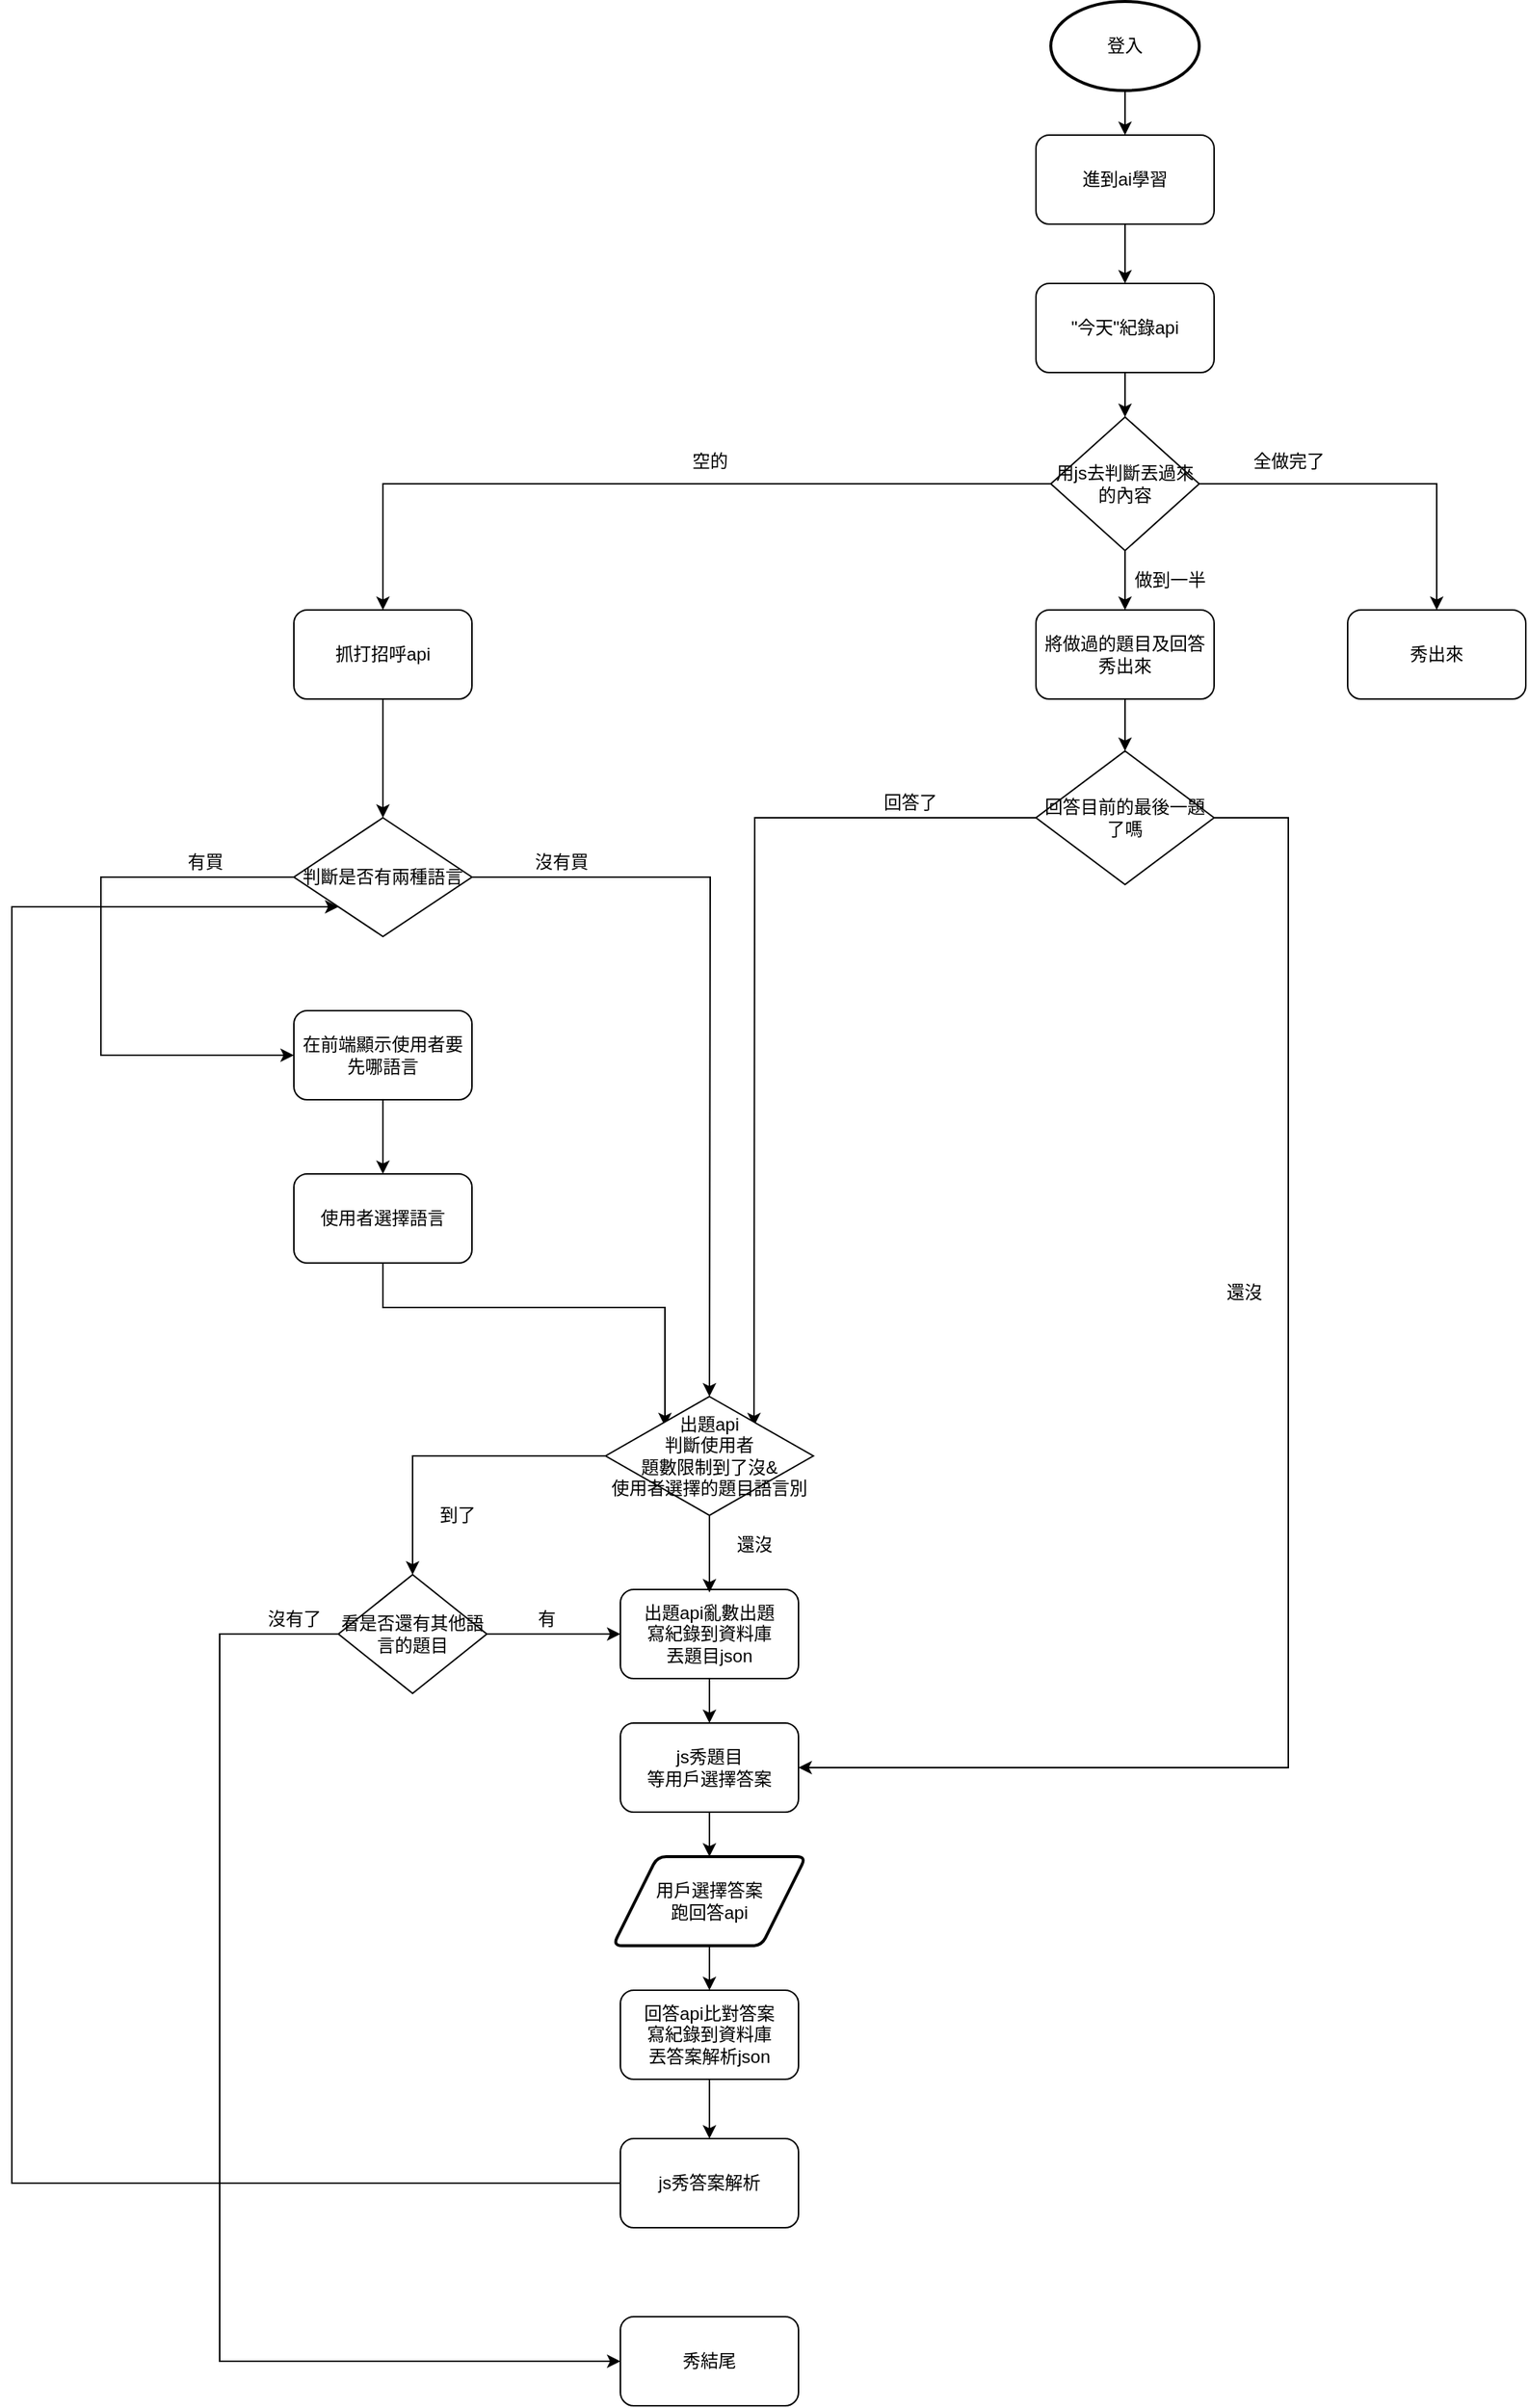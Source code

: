 <mxfile version="15.7.1" type="github">
  <diagram id="qVD_Ddcjk3obwNzJvVFi" name="Page-1">
    <mxGraphModel dx="1038" dy="547" grid="1" gridSize="10" guides="1" tooltips="1" connect="1" arrows="1" fold="1" page="1" pageScale="1" pageWidth="1654" pageHeight="2336" math="0" shadow="0">
      <root>
        <mxCell id="0" />
        <mxCell id="1" parent="0" />
        <mxCell id="1LDeUR8kK-ZFBD-OeKCy-27" style="edgeStyle=elbowEdgeStyle;rounded=0;orthogonalLoop=1;jettySize=auto;elbow=vertical;html=1;entryX=0.5;entryY=0;entryDx=0;entryDy=0;" parent="1" source="1LDeUR8kK-ZFBD-OeKCy-3" target="1LDeUR8kK-ZFBD-OeKCy-25" edge="1">
          <mxGeometry relative="1" as="geometry" />
        </mxCell>
        <mxCell id="1LDeUR8kK-ZFBD-OeKCy-3" value="登入" style="strokeWidth=2;html=1;shape=mxgraph.flowchart.start_1;whiteSpace=wrap;" parent="1" vertex="1">
          <mxGeometry x="1020" y="20" width="100" height="60" as="geometry" />
        </mxCell>
        <mxCell id="1LDeUR8kK-ZFBD-OeKCy-13" style="edgeStyle=orthogonalEdgeStyle;rounded=0;orthogonalLoop=1;jettySize=auto;html=1;startArrow=none;" parent="1" source="1LDeUR8kK-ZFBD-OeKCy-25" edge="1">
          <mxGeometry relative="1" as="geometry">
            <mxPoint x="1070" y="210" as="targetPoint" />
          </mxGeometry>
        </mxCell>
        <mxCell id="1LDeUR8kK-ZFBD-OeKCy-31" style="edgeStyle=elbowEdgeStyle;rounded=0;orthogonalLoop=1;jettySize=auto;elbow=vertical;html=1;" parent="1" source="1LDeUR8kK-ZFBD-OeKCy-24" edge="1">
          <mxGeometry relative="1" as="geometry">
            <mxPoint x="790" y="1270" as="targetPoint" />
          </mxGeometry>
        </mxCell>
        <mxCell id="1LDeUR8kK-ZFBD-OeKCy-24" value="js秀題目&lt;br&gt;等用戶選擇答案" style="rounded=1;whiteSpace=wrap;html=1;" parent="1" vertex="1">
          <mxGeometry x="730" y="1180" width="120" height="60" as="geometry" />
        </mxCell>
        <mxCell id="1LDeUR8kK-ZFBD-OeKCy-25" value="進到ai學習" style="rounded=1;whiteSpace=wrap;html=1;" parent="1" vertex="1">
          <mxGeometry x="1010" y="110" width="120" height="60" as="geometry" />
        </mxCell>
        <mxCell id="1LDeUR8kK-ZFBD-OeKCy-38" value="" style="edgeStyle=elbowEdgeStyle;rounded=0;orthogonalLoop=1;jettySize=auto;elbow=vertical;html=1;" parent="1" source="1LDeUR8kK-ZFBD-OeKCy-28" target="1LDeUR8kK-ZFBD-OeKCy-35" edge="1">
          <mxGeometry relative="1" as="geometry" />
        </mxCell>
        <mxCell id="1LDeUR8kK-ZFBD-OeKCy-28" value="用戶選擇答案&lt;br&gt;跑回答api" style="shape=parallelogram;html=1;strokeWidth=2;perimeter=parallelogramPerimeter;whiteSpace=wrap;rounded=1;arcSize=12;size=0.23;" parent="1" vertex="1">
          <mxGeometry x="725" y="1270" width="130" height="60" as="geometry" />
        </mxCell>
        <mxCell id="1LDeUR8kK-ZFBD-OeKCy-34" value="" style="edgeStyle=elbowEdgeStyle;rounded=0;orthogonalLoop=1;jettySize=auto;elbow=vertical;html=1;" parent="1" source="1LDeUR8kK-ZFBD-OeKCy-32" target="1LDeUR8kK-ZFBD-OeKCy-24" edge="1">
          <mxGeometry relative="1" as="geometry" />
        </mxCell>
        <mxCell id="1LDeUR8kK-ZFBD-OeKCy-32" value="出題api亂數出題&lt;br&gt;寫紀錄到資料庫&lt;br&gt;丟題目json" style="rounded=1;whiteSpace=wrap;html=1;" parent="1" vertex="1">
          <mxGeometry x="730" y="1090" width="120" height="60" as="geometry" />
        </mxCell>
        <mxCell id="1LDeUR8kK-ZFBD-OeKCy-46" value="" style="edgeStyle=orthogonalEdgeStyle;rounded=0;orthogonalLoop=1;jettySize=auto;html=1;" parent="1" source="1LDeUR8kK-ZFBD-OeKCy-35" target="1LDeUR8kK-ZFBD-OeKCy-45" edge="1">
          <mxGeometry relative="1" as="geometry" />
        </mxCell>
        <mxCell id="1LDeUR8kK-ZFBD-OeKCy-35" value="回答api比對答案&lt;br&gt;寫紀錄到資料庫&lt;br&gt;丟答案解析json" style="rounded=1;whiteSpace=wrap;html=1;" parent="1" vertex="1">
          <mxGeometry x="730" y="1360" width="120" height="60" as="geometry" />
        </mxCell>
        <mxCell id="4e0kWnj4zeemDTsO9skG-2" style="edgeStyle=orthogonalEdgeStyle;rounded=0;orthogonalLoop=1;jettySize=auto;html=1;exitX=0;exitY=0.5;exitDx=0;exitDy=0;entryX=0;entryY=1;entryDx=0;entryDy=0;" edge="1" parent="1" source="1LDeUR8kK-ZFBD-OeKCy-45" target="t2J9YH_NnCv9hkLFN8VA-3">
          <mxGeometry relative="1" as="geometry">
            <Array as="points">
              <mxPoint x="320" y="1490" />
              <mxPoint x="320" y="630" />
            </Array>
          </mxGeometry>
        </mxCell>
        <mxCell id="1LDeUR8kK-ZFBD-OeKCy-45" value="js秀答案解析" style="rounded=1;whiteSpace=wrap;html=1;" parent="1" vertex="1">
          <mxGeometry x="730" y="1460" width="120" height="60" as="geometry" />
        </mxCell>
        <mxCell id="1LDeUR8kK-ZFBD-OeKCy-49" value="秀結尾" style="rounded=1;whiteSpace=wrap;html=1;" parent="1" vertex="1">
          <mxGeometry x="730" y="1580" width="120" height="60" as="geometry" />
        </mxCell>
        <mxCell id="5gB5hO8Ey-pR2DuHm7CH-16" value="空的" style="text;html=1;align=center;verticalAlign=middle;resizable=0;points=[];autosize=1;strokeColor=none;" parent="1" vertex="1">
          <mxGeometry x="770" y="320" width="40" height="20" as="geometry" />
        </mxCell>
        <mxCell id="5gB5hO8Ey-pR2DuHm7CH-19" value="還沒" style="text;html=1;align=center;verticalAlign=middle;resizable=0;points=[];autosize=1;strokeColor=none;" parent="1" vertex="1">
          <mxGeometry x="1130" y="880" width="40" height="20" as="geometry" />
        </mxCell>
        <mxCell id="5gB5hO8Ey-pR2DuHm7CH-26" value="" style="edgeStyle=orthogonalEdgeStyle;rounded=0;orthogonalLoop=1;jettySize=auto;html=1;" parent="1" source="5gB5hO8Ey-pR2DuHm7CH-23" target="5gB5hO8Ey-pR2DuHm7CH-24" edge="1">
          <mxGeometry relative="1" as="geometry" />
        </mxCell>
        <mxCell id="5gB5hO8Ey-pR2DuHm7CH-23" value="&lt;span&gt;&quot;今天&quot;紀錄api&lt;/span&gt;" style="rounded=1;whiteSpace=wrap;html=1;" parent="1" vertex="1">
          <mxGeometry x="1010" y="210" width="120" height="60" as="geometry" />
        </mxCell>
        <mxCell id="zl-rA9VTAD_YOzvQHLIl-2" style="edgeStyle=orthogonalEdgeStyle;rounded=0;orthogonalLoop=1;jettySize=auto;html=1;" parent="1" source="5gB5hO8Ey-pR2DuHm7CH-24" target="zl-rA9VTAD_YOzvQHLIl-1" edge="1">
          <mxGeometry relative="1" as="geometry" />
        </mxCell>
        <mxCell id="yNauPfSO7qSOc2ZZRqyg-8" value="" style="edgeStyle=orthogonalEdgeStyle;rounded=0;orthogonalLoop=1;jettySize=auto;html=1;" parent="1" source="5gB5hO8Ey-pR2DuHm7CH-24" target="yNauPfSO7qSOc2ZZRqyg-7" edge="1">
          <mxGeometry relative="1" as="geometry" />
        </mxCell>
        <mxCell id="t2J9YH_NnCv9hkLFN8VA-5" style="edgeStyle=orthogonalEdgeStyle;rounded=0;orthogonalLoop=1;jettySize=auto;html=1;" parent="1" source="5gB5hO8Ey-pR2DuHm7CH-24" target="t2J9YH_NnCv9hkLFN8VA-1" edge="1">
          <mxGeometry relative="1" as="geometry" />
        </mxCell>
        <mxCell id="5gB5hO8Ey-pR2DuHm7CH-24" value="&lt;span&gt;用js去判斷丟過來的內容&lt;/span&gt;" style="rhombus;whiteSpace=wrap;html=1;" parent="1" vertex="1">
          <mxGeometry x="1020" y="300" width="100" height="90" as="geometry" />
        </mxCell>
        <mxCell id="zl-rA9VTAD_YOzvQHLIl-1" value="秀出來" style="rounded=1;whiteSpace=wrap;html=1;" parent="1" vertex="1">
          <mxGeometry x="1220" y="430" width="120" height="60" as="geometry" />
        </mxCell>
        <mxCell id="zl-rA9VTAD_YOzvQHLIl-3" value="全做完了" style="text;html=1;align=center;verticalAlign=middle;resizable=0;points=[];autosize=1;strokeColor=none;" parent="1" vertex="1">
          <mxGeometry x="1150" y="320" width="60" height="20" as="geometry" />
        </mxCell>
        <mxCell id="yNauPfSO7qSOc2ZZRqyg-6" style="edgeStyle=orthogonalEdgeStyle;rounded=0;orthogonalLoop=1;jettySize=auto;html=1;exitX=1;exitY=0.5;exitDx=0;exitDy=0;entryX=1;entryY=0.5;entryDx=0;entryDy=0;" parent="1" source="yNauPfSO7qSOc2ZZRqyg-2" target="1LDeUR8kK-ZFBD-OeKCy-24" edge="1">
          <mxGeometry relative="1" as="geometry">
            <Array as="points">
              <mxPoint x="1180" y="570" />
              <mxPoint x="1180" y="1210" />
            </Array>
          </mxGeometry>
        </mxCell>
        <mxCell id="yNauPfSO7qSOc2ZZRqyg-12" style="edgeStyle=orthogonalEdgeStyle;rounded=0;orthogonalLoop=1;jettySize=auto;html=1;entryX=1;entryY=0;entryDx=0;entryDy=0;" parent="1" source="yNauPfSO7qSOc2ZZRqyg-2" edge="1">
          <mxGeometry relative="1" as="geometry">
            <mxPoint x="820" y="980" as="targetPoint" />
          </mxGeometry>
        </mxCell>
        <mxCell id="yNauPfSO7qSOc2ZZRqyg-2" value="回答目前的最後一題了嗎" style="rhombus;whiteSpace=wrap;html=1;" parent="1" vertex="1">
          <mxGeometry x="1010" y="525" width="120" height="90" as="geometry" />
        </mxCell>
        <mxCell id="yNauPfSO7qSOc2ZZRqyg-5" value="回答了" style="text;html=1;align=center;verticalAlign=middle;resizable=0;points=[];autosize=1;strokeColor=none;" parent="1" vertex="1">
          <mxGeometry x="900" y="550" width="50" height="20" as="geometry" />
        </mxCell>
        <mxCell id="yNauPfSO7qSOc2ZZRqyg-10" value="" style="edgeStyle=orthogonalEdgeStyle;rounded=0;orthogonalLoop=1;jettySize=auto;html=1;" parent="1" source="yNauPfSO7qSOc2ZZRqyg-7" target="yNauPfSO7qSOc2ZZRqyg-2" edge="1">
          <mxGeometry relative="1" as="geometry" />
        </mxCell>
        <mxCell id="yNauPfSO7qSOc2ZZRqyg-7" value="將做過的題目及回答秀出來" style="rounded=1;whiteSpace=wrap;html=1;" parent="1" vertex="1">
          <mxGeometry x="1010" y="430" width="120" height="60" as="geometry" />
        </mxCell>
        <mxCell id="yNauPfSO7qSOc2ZZRqyg-13" value="做到一半" style="text;html=1;align=center;verticalAlign=middle;resizable=0;points=[];autosize=1;strokeColor=none;" parent="1" vertex="1">
          <mxGeometry x="1070" y="400" width="60" height="20" as="geometry" />
        </mxCell>
        <mxCell id="t2J9YH_NnCv9hkLFN8VA-8" style="edgeStyle=orthogonalEdgeStyle;rounded=0;orthogonalLoop=1;jettySize=auto;html=1;entryX=0.5;entryY=0;entryDx=0;entryDy=0;" parent="1" source="t2J9YH_NnCv9hkLFN8VA-1" target="t2J9YH_NnCv9hkLFN8VA-3" edge="1">
          <mxGeometry relative="1" as="geometry" />
        </mxCell>
        <mxCell id="t2J9YH_NnCv9hkLFN8VA-1" value="抓打招呼api" style="rounded=1;whiteSpace=wrap;html=1;" parent="1" vertex="1">
          <mxGeometry x="510" y="430" width="120" height="60" as="geometry" />
        </mxCell>
        <mxCell id="AwQCWGuNYsqQ_4neco2N-1" style="edgeStyle=orthogonalEdgeStyle;rounded=0;orthogonalLoop=1;jettySize=auto;html=1;entryX=0;entryY=0.5;entryDx=0;entryDy=0;" parent="1" source="t2J9YH_NnCv9hkLFN8VA-3" target="t2J9YH_NnCv9hkLFN8VA-9" edge="1">
          <mxGeometry relative="1" as="geometry">
            <mxPoint x="380" y="690" as="targetPoint" />
            <Array as="points">
              <mxPoint x="380" y="610" />
              <mxPoint x="380" y="730" />
              <mxPoint x="510" y="730" />
            </Array>
          </mxGeometry>
        </mxCell>
        <mxCell id="AwQCWGuNYsqQ_4neco2N-19" style="edgeStyle=orthogonalEdgeStyle;rounded=0;orthogonalLoop=1;jettySize=auto;html=1;entryX=0.5;entryY=0;entryDx=0;entryDy=0;" parent="1" source="t2J9YH_NnCv9hkLFN8VA-3" edge="1">
          <mxGeometry relative="1" as="geometry">
            <mxPoint x="790" y="960" as="targetPoint" />
          </mxGeometry>
        </mxCell>
        <mxCell id="t2J9YH_NnCv9hkLFN8VA-3" value="判斷是否有兩種語言" style="rhombus;whiteSpace=wrap;html=1;" parent="1" vertex="1">
          <mxGeometry x="510" y="570" width="120" height="80" as="geometry" />
        </mxCell>
        <mxCell id="t2J9YH_NnCv9hkLFN8VA-7" value="沒有買" style="text;html=1;align=center;verticalAlign=middle;resizable=0;points=[];autosize=1;strokeColor=none;fillColor=none;" parent="1" vertex="1">
          <mxGeometry x="665" y="590" width="50" height="20" as="geometry" />
        </mxCell>
        <mxCell id="AwQCWGuNYsqQ_4neco2N-21" style="edgeStyle=orthogonalEdgeStyle;rounded=0;orthogonalLoop=1;jettySize=auto;html=1;entryX=0.5;entryY=0;entryDx=0;entryDy=0;" parent="1" source="t2J9YH_NnCv9hkLFN8VA-9" target="AwQCWGuNYsqQ_4neco2N-3" edge="1">
          <mxGeometry relative="1" as="geometry" />
        </mxCell>
        <mxCell id="t2J9YH_NnCv9hkLFN8VA-9" value="在前端顯示使用者要先哪語言" style="rounded=1;whiteSpace=wrap;html=1;" parent="1" vertex="1">
          <mxGeometry x="510" y="700" width="120" height="60" as="geometry" />
        </mxCell>
        <mxCell id="t2J9YH_NnCv9hkLFN8VA-11" value="有買" style="text;html=1;align=center;verticalAlign=middle;resizable=0;points=[];autosize=1;strokeColor=none;fillColor=none;" parent="1" vertex="1">
          <mxGeometry x="430" y="590" width="40" height="20" as="geometry" />
        </mxCell>
        <mxCell id="AwQCWGuNYsqQ_4neco2N-24" style="edgeStyle=orthogonalEdgeStyle;rounded=0;orthogonalLoop=1;jettySize=auto;html=1;entryX=0;entryY=0;entryDx=0;entryDy=0;" parent="1" source="AwQCWGuNYsqQ_4neco2N-3" edge="1">
          <mxGeometry relative="1" as="geometry">
            <mxPoint x="760" y="980" as="targetPoint" />
            <Array as="points">
              <mxPoint x="570" y="900" />
              <mxPoint x="760" y="900" />
            </Array>
          </mxGeometry>
        </mxCell>
        <mxCell id="AwQCWGuNYsqQ_4neco2N-3" value="使用者選擇語言" style="rounded=1;whiteSpace=wrap;html=1;" parent="1" vertex="1">
          <mxGeometry x="510" y="810" width="120" height="60" as="geometry" />
        </mxCell>
        <mxCell id="AwQCWGuNYsqQ_4neco2N-12" style="edgeStyle=orthogonalEdgeStyle;rounded=0;orthogonalLoop=1;jettySize=auto;html=1;entryX=0.5;entryY=0;entryDx=0;entryDy=0;" parent="1" source="AwQCWGuNYsqQ_4neco2N-7" target="AwQCWGuNYsqQ_4neco2N-11" edge="1">
          <mxGeometry relative="1" as="geometry" />
        </mxCell>
        <mxCell id="AwQCWGuNYsqQ_4neco2N-29" style="edgeStyle=orthogonalEdgeStyle;rounded=0;orthogonalLoop=1;jettySize=auto;html=1;entryX=0.5;entryY=0;entryDx=0;entryDy=0;" parent="1" source="AwQCWGuNYsqQ_4neco2N-7" edge="1">
          <mxGeometry relative="1" as="geometry">
            <mxPoint x="790" y="1092" as="targetPoint" />
          </mxGeometry>
        </mxCell>
        <mxCell id="AwQCWGuNYsqQ_4neco2N-7" value="出題api&lt;br&gt;判斷使用者&lt;br&gt;題數限制到了沒&amp;amp;&lt;br&gt;使用者選擇的題目語言別" style="rhombus;whiteSpace=wrap;html=1;" parent="1" vertex="1">
          <mxGeometry x="720" y="960" width="140" height="80" as="geometry" />
        </mxCell>
        <mxCell id="AwQCWGuNYsqQ_4neco2N-10" value="還沒" style="text;html=1;align=center;verticalAlign=middle;resizable=0;points=[];autosize=1;strokeColor=none;fillColor=none;" parent="1" vertex="1">
          <mxGeometry x="800" y="1050" width="40" height="20" as="geometry" />
        </mxCell>
        <mxCell id="AwQCWGuNYsqQ_4neco2N-40" style="edgeStyle=orthogonalEdgeStyle;rounded=0;orthogonalLoop=1;jettySize=auto;html=1;entryX=0;entryY=0.5;entryDx=0;entryDy=0;" parent="1" source="AwQCWGuNYsqQ_4neco2N-11" target="1LDeUR8kK-ZFBD-OeKCy-32" edge="1">
          <mxGeometry relative="1" as="geometry" />
        </mxCell>
        <mxCell id="4e0kWnj4zeemDTsO9skG-3" style="edgeStyle=orthogonalEdgeStyle;rounded=0;orthogonalLoop=1;jettySize=auto;html=1;entryX=0;entryY=0.5;entryDx=0;entryDy=0;" edge="1" parent="1" source="AwQCWGuNYsqQ_4neco2N-11" target="1LDeUR8kK-ZFBD-OeKCy-49">
          <mxGeometry relative="1" as="geometry">
            <Array as="points">
              <mxPoint x="460" y="1120" />
              <mxPoint x="460" y="1610" />
            </Array>
          </mxGeometry>
        </mxCell>
        <mxCell id="AwQCWGuNYsqQ_4neco2N-11" value="看是否還有其他語言的題目" style="rhombus;whiteSpace=wrap;html=1;" parent="1" vertex="1">
          <mxGeometry x="540" y="1080" width="100" height="80" as="geometry" />
        </mxCell>
        <mxCell id="AwQCWGuNYsqQ_4neco2N-16" value="到了" style="text;html=1;align=center;verticalAlign=middle;resizable=0;points=[];autosize=1;strokeColor=none;fillColor=none;" parent="1" vertex="1">
          <mxGeometry x="600" y="1030" width="40" height="20" as="geometry" />
        </mxCell>
        <mxCell id="AwQCWGuNYsqQ_4neco2N-41" value="有" style="text;html=1;align=center;verticalAlign=middle;resizable=0;points=[];autosize=1;strokeColor=none;fillColor=none;" parent="1" vertex="1">
          <mxGeometry x="665" y="1100" width="30" height="20" as="geometry" />
        </mxCell>
        <mxCell id="4e0kWnj4zeemDTsO9skG-4" value="沒有了" style="text;html=1;align=center;verticalAlign=middle;resizable=0;points=[];autosize=1;strokeColor=none;fillColor=none;" vertex="1" parent="1">
          <mxGeometry x="485" y="1100" width="50" height="20" as="geometry" />
        </mxCell>
      </root>
    </mxGraphModel>
  </diagram>
</mxfile>
